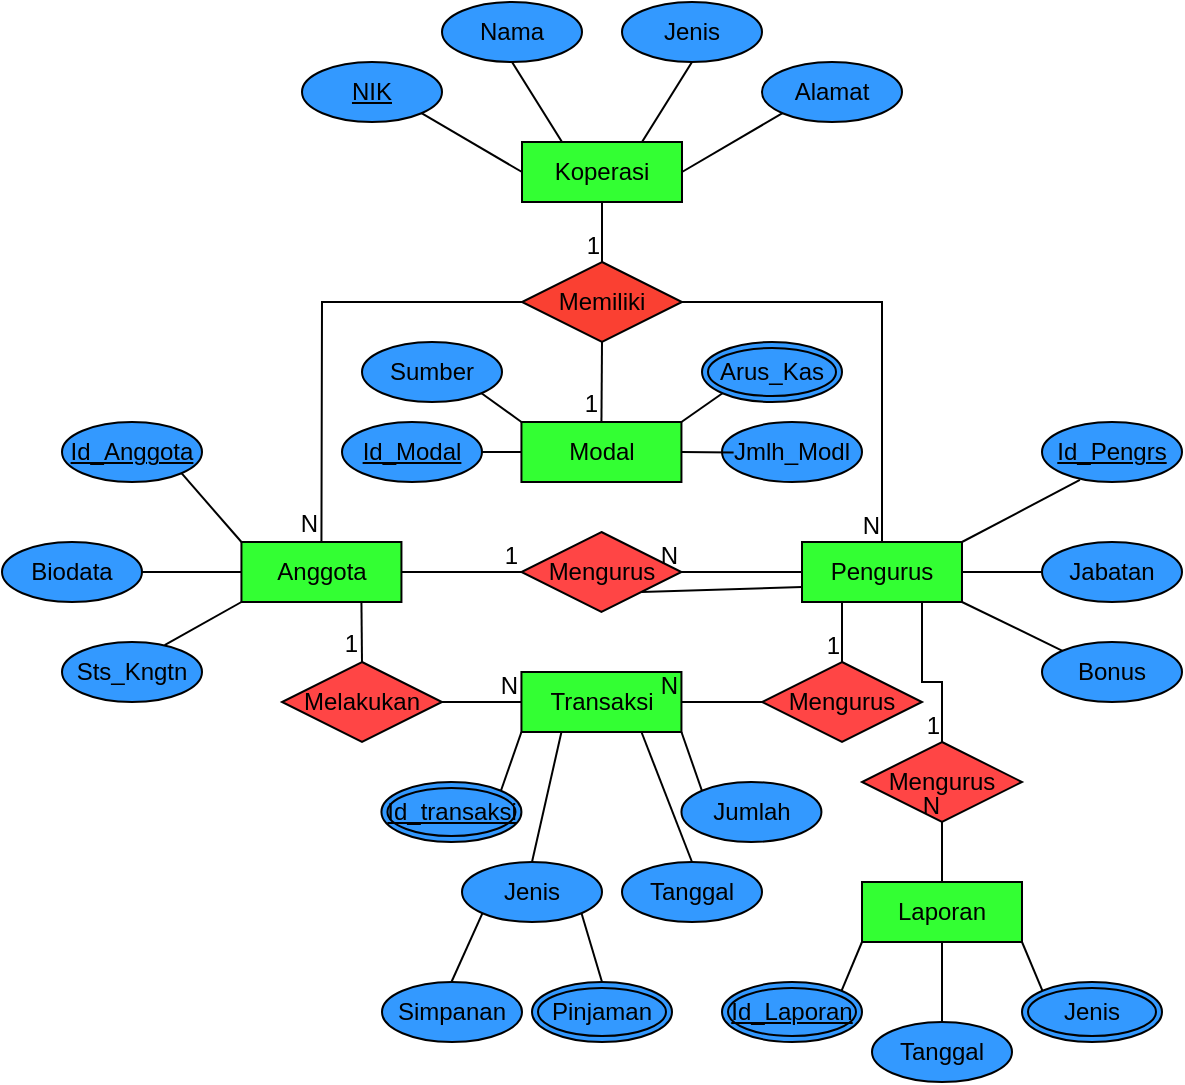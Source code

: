 <mxfile version="24.8.4">
  <diagram name="Halaman-1" id="Y80M56ZSuJKKFgf_Gu2e">
    <mxGraphModel dx="1216" dy="539" grid="1" gridSize="10" guides="1" tooltips="1" connect="1" arrows="1" fold="1" page="1" pageScale="1" pageWidth="827" pageHeight="1169" math="0" shadow="0">
      <root>
        <mxCell id="0" />
        <mxCell id="1" parent="0" />
        <mxCell id="62EWxUmSz6-aSFfVlWEd-33" value="Koperasi" style="whiteSpace=wrap;html=1;align=center;fillColor=#33FF33;" parent="1" vertex="1">
          <mxGeometry x="360" y="110" width="80" height="30" as="geometry" />
        </mxCell>
        <mxCell id="62EWxUmSz6-aSFfVlWEd-50" value="Anggota" style="whiteSpace=wrap;html=1;align=center;fillColor=#33FF33;" parent="1" vertex="1">
          <mxGeometry x="219.72" y="310" width="80" height="30" as="geometry" />
        </mxCell>
        <mxCell id="62EWxUmSz6-aSFfVlWEd-73" value="Modal" style="whiteSpace=wrap;html=1;align=center;fillColor=#33FF33;" parent="1" vertex="1">
          <mxGeometry x="359.72" y="250" width="80" height="30" as="geometry" />
        </mxCell>
        <mxCell id="62EWxUmSz6-aSFfVlWEd-84" value="Transaksi" style="whiteSpace=wrap;html=1;align=center;fillColor=#33FF33;" parent="1" vertex="1">
          <mxGeometry x="359.72" y="375" width="80" height="30" as="geometry" />
        </mxCell>
        <mxCell id="62EWxUmSz6-aSFfVlWEd-98" value="Laporan" style="whiteSpace=wrap;html=1;align=center;fillColor=#33FF33;" parent="1" vertex="1">
          <mxGeometry x="530" y="480" width="80" height="30" as="geometry" />
        </mxCell>
        <mxCell id="62EWxUmSz6-aSFfVlWEd-51" value="Pengurus" style="whiteSpace=wrap;html=1;align=center;fillColor=#33FF33;" parent="1" vertex="1">
          <mxGeometry x="500" y="310" width="80" height="30" as="geometry" />
        </mxCell>
        <mxCell id="62EWxUmSz6-aSFfVlWEd-34" value="NIK" style="ellipse;whiteSpace=wrap;html=1;align=center;fontStyle=4;fillColor=#3399FF;" parent="1" vertex="1">
          <mxGeometry x="250" y="70" width="70" height="30" as="geometry" />
        </mxCell>
        <mxCell id="62EWxUmSz6-aSFfVlWEd-36" value="Jenis" style="ellipse;whiteSpace=wrap;html=1;align=center;fontStyle=0;fillColor=#3399FF;" parent="1" vertex="1">
          <mxGeometry x="410" y="40" width="70" height="30" as="geometry" />
        </mxCell>
        <mxCell id="62EWxUmSz6-aSFfVlWEd-38" value="Alamat" style="ellipse;whiteSpace=wrap;html=1;align=center;fontStyle=0;fillColor=#3399FF;" parent="1" vertex="1">
          <mxGeometry x="480" y="70" width="70" height="30" as="geometry" />
        </mxCell>
        <mxCell id="62EWxUmSz6-aSFfVlWEd-53" value="Id_Pengrs" style="ellipse;whiteSpace=wrap;html=1;align=center;fontStyle=4;fillColor=#3399FF;" parent="1" vertex="1">
          <mxGeometry x="620" y="250" width="70" height="30" as="geometry" />
        </mxCell>
        <mxCell id="62EWxUmSz6-aSFfVlWEd-76" value="Id_Modal" style="ellipse;whiteSpace=wrap;html=1;align=center;fontStyle=4;fillColor=#3399FF;" parent="1" vertex="1">
          <mxGeometry x="270" y="250" width="70" height="30" as="geometry" />
        </mxCell>
        <mxCell id="62EWxUmSz6-aSFfVlWEd-101" value="Id_Anggota" style="ellipse;whiteSpace=wrap;html=1;align=center;fontStyle=4;fillColor=#3399FF;" parent="1" vertex="1">
          <mxGeometry x="130" y="250" width="70" height="30" as="geometry" />
        </mxCell>
        <mxCell id="62EWxUmSz6-aSFfVlWEd-55" value="Bonus" style="ellipse;whiteSpace=wrap;html=1;align=center;fontStyle=0;fillColor=#3399FF;" parent="1" vertex="1">
          <mxGeometry x="620" y="360" width="70" height="30" as="geometry" />
        </mxCell>
        <mxCell id="62EWxUmSz6-aSFfVlWEd-119" value="Id_transaksi" style="ellipse;shape=doubleEllipse;margin=3;whiteSpace=wrap;html=1;align=center;fillColor=#3399FF;fontStyle=4" parent="1" vertex="1">
          <mxGeometry x="289.72" y="430" width="70" height="30" as="geometry" />
        </mxCell>
        <mxCell id="62EWxUmSz6-aSFfVlWEd-111" value="Tanggal" style="ellipse;whiteSpace=wrap;html=1;align=center;fontStyle=0;fillColor=#3399FF;" parent="1" vertex="1">
          <mxGeometry x="410" y="470" width="70" height="30" as="geometry" />
        </mxCell>
        <mxCell id="62EWxUmSz6-aSFfVlWEd-112" value="Jumlah" style="ellipse;whiteSpace=wrap;html=1;align=center;fontStyle=0;fillColor=#3399FF;" parent="1" vertex="1">
          <mxGeometry x="439.72" y="430" width="70" height="30" as="geometry" />
        </mxCell>
        <mxCell id="62EWxUmSz6-aSFfVlWEd-121" value="Id_Laporan" style="ellipse;shape=doubleEllipse;margin=3;whiteSpace=wrap;html=1;align=center;fillColor=#3399FF;fontStyle=4" parent="1" vertex="1">
          <mxGeometry x="460" y="530" width="70" height="30" as="geometry" />
        </mxCell>
        <mxCell id="62EWxUmSz6-aSFfVlWEd-123" value="Tanggal" style="ellipse;whiteSpace=wrap;html=1;align=center;fontStyle=0;fillColor=#3399FF;" parent="1" vertex="1">
          <mxGeometry x="535" y="550" width="70" height="30" as="geometry" />
        </mxCell>
        <mxCell id="62EWxUmSz6-aSFfVlWEd-78" value="Jmlh_Modl" style="ellipse;whiteSpace=wrap;html=1;align=center;fontStyle=0;fillColor=#3399FF;" parent="1" vertex="1">
          <mxGeometry x="460" y="250" width="70" height="30" as="geometry" />
        </mxCell>
        <mxCell id="62EWxUmSz6-aSFfVlWEd-39" value="Nama" style="ellipse;whiteSpace=wrap;html=1;align=center;fontStyle=0;fillColor=#3399FF;" parent="1" vertex="1">
          <mxGeometry x="320" y="40" width="70" height="30" as="geometry" />
        </mxCell>
        <mxCell id="62EWxUmSz6-aSFfVlWEd-35" style="edgeStyle=orthogonalEdgeStyle;rounded=0;orthogonalLoop=1;jettySize=auto;html=1;exitX=0.5;exitY=1;exitDx=0;exitDy=0;" parent="1" source="62EWxUmSz6-aSFfVlWEd-34" target="62EWxUmSz6-aSFfVlWEd-34" edge="1">
          <mxGeometry relative="1" as="geometry" />
        </mxCell>
        <mxCell id="62EWxUmSz6-aSFfVlWEd-41" value="" style="endArrow=none;html=1;rounded=0;exitX=1;exitY=1;exitDx=0;exitDy=0;entryX=0;entryY=0.5;entryDx=0;entryDy=0;" parent="1" source="62EWxUmSz6-aSFfVlWEd-34" target="62EWxUmSz6-aSFfVlWEd-33" edge="1">
          <mxGeometry relative="1" as="geometry">
            <mxPoint x="350" y="190" as="sourcePoint" />
            <mxPoint x="510" y="190" as="targetPoint" />
          </mxGeometry>
        </mxCell>
        <mxCell id="62EWxUmSz6-aSFfVlWEd-104" value="" style="endArrow=none;html=1;rounded=0;exitX=1;exitY=1;exitDx=0;exitDy=0;entryX=0;entryY=0;entryDx=0;entryDy=0;" parent="1" source="62EWxUmSz6-aSFfVlWEd-101" target="62EWxUmSz6-aSFfVlWEd-50" edge="1">
          <mxGeometry relative="1" as="geometry">
            <mxPoint x="320" y="105" as="sourcePoint" />
            <mxPoint x="370" y="135" as="targetPoint" />
          </mxGeometry>
        </mxCell>
        <mxCell id="62EWxUmSz6-aSFfVlWEd-105" value="" style="endArrow=none;html=1;rounded=0;exitX=1;exitY=0.5;exitDx=0;exitDy=0;entryX=0;entryY=0.5;entryDx=0;entryDy=0;" parent="1" source="62EWxUmSz6-aSFfVlWEd-102" target="62EWxUmSz6-aSFfVlWEd-50" edge="1">
          <mxGeometry relative="1" as="geometry">
            <mxPoint x="215" y="300" as="sourcePoint" />
            <mxPoint x="230" y="320" as="targetPoint" />
          </mxGeometry>
        </mxCell>
        <mxCell id="62EWxUmSz6-aSFfVlWEd-106" value="" style="endArrow=none;html=1;rounded=0;exitX=0.733;exitY=0.054;exitDx=0;exitDy=0;entryX=0;entryY=1;entryDx=0;entryDy=0;exitPerimeter=0;" parent="1" source="62EWxUmSz6-aSFfVlWEd-103" target="62EWxUmSz6-aSFfVlWEd-50" edge="1">
          <mxGeometry relative="1" as="geometry">
            <mxPoint x="170" y="310" as="sourcePoint" />
            <mxPoint x="230" y="335" as="targetPoint" />
          </mxGeometry>
        </mxCell>
        <mxCell id="62EWxUmSz6-aSFfVlWEd-113" value="" style="endArrow=none;html=1;rounded=0;exitX=0.5;exitY=0;exitDx=0;exitDy=0;entryX=0;entryY=1;entryDx=0;entryDy=0;" parent="1" target="62EWxUmSz6-aSFfVlWEd-110" edge="1">
          <mxGeometry relative="1" as="geometry">
            <mxPoint x="324.72" y="530" as="sourcePoint" />
            <mxPoint x="360" y="540" as="targetPoint" />
          </mxGeometry>
        </mxCell>
        <mxCell id="62EWxUmSz6-aSFfVlWEd-120" value="" style="endArrow=none;html=1;rounded=0;exitX=1;exitY=0;exitDx=0;exitDy=0;entryX=0;entryY=1;entryDx=0;entryDy=0;" parent="1" source="62EWxUmSz6-aSFfVlWEd-119" target="62EWxUmSz6-aSFfVlWEd-84" edge="1">
          <mxGeometry relative="1" as="geometry">
            <mxPoint x="181.28" y="367" as="sourcePoint" />
            <mxPoint x="360" y="400" as="targetPoint" />
          </mxGeometry>
        </mxCell>
        <mxCell id="62EWxUmSz6-aSFfVlWEd-118" value="" style="endArrow=none;html=1;rounded=0;exitX=0.5;exitY=0;exitDx=0;exitDy=0;entryX=1;entryY=1;entryDx=0;entryDy=0;" parent="1" target="62EWxUmSz6-aSFfVlWEd-110" edge="1">
          <mxGeometry relative="1" as="geometry">
            <mxPoint x="400" y="530" as="sourcePoint" />
            <mxPoint x="415" y="495" as="targetPoint" />
          </mxGeometry>
        </mxCell>
        <mxCell id="62EWxUmSz6-aSFfVlWEd-128" value="" style="endArrow=none;html=1;rounded=0;exitX=1;exitY=0;exitDx=0;exitDy=0;entryX=0;entryY=1;entryDx=0;entryDy=0;" parent="1" source="62EWxUmSz6-aSFfVlWEd-121" target="62EWxUmSz6-aSFfVlWEd-98" edge="1">
          <mxGeometry relative="1" as="geometry">
            <mxPoint x="410" y="540" as="sourcePoint" />
            <mxPoint x="400" y="505" as="targetPoint" />
          </mxGeometry>
        </mxCell>
        <mxCell id="62EWxUmSz6-aSFfVlWEd-129" value="" style="endArrow=none;html=1;rounded=0;exitX=0.5;exitY=0;exitDx=0;exitDy=0;entryX=0.5;entryY=1;entryDx=0;entryDy=0;" parent="1" source="62EWxUmSz6-aSFfVlWEd-123" target="62EWxUmSz6-aSFfVlWEd-98" edge="1">
          <mxGeometry relative="1" as="geometry">
            <mxPoint x="530" y="545" as="sourcePoint" />
            <mxPoint x="540" y="520" as="targetPoint" />
          </mxGeometry>
        </mxCell>
        <mxCell id="62EWxUmSz6-aSFfVlWEd-133" value="" style="endArrow=none;html=1;rounded=0;exitX=0;exitY=0;exitDx=0;exitDy=0;entryX=1;entryY=1;entryDx=0;entryDy=0;" parent="1" source="62EWxUmSz6-aSFfVlWEd-132" target="62EWxUmSz6-aSFfVlWEd-98" edge="1">
          <mxGeometry relative="1" as="geometry">
            <mxPoint x="580" y="560" as="sourcePoint" />
            <mxPoint x="580" y="520" as="targetPoint" />
          </mxGeometry>
        </mxCell>
        <mxCell id="62EWxUmSz6-aSFfVlWEd-114" value="" style="endArrow=none;html=1;rounded=0;exitX=0.5;exitY=0;exitDx=0;exitDy=0;entryX=0.25;entryY=1;entryDx=0;entryDy=0;" parent="1" source="62EWxUmSz6-aSFfVlWEd-110" target="62EWxUmSz6-aSFfVlWEd-84" edge="1">
          <mxGeometry relative="1" as="geometry">
            <mxPoint x="360" y="445" as="sourcePoint" />
            <mxPoint x="370" y="415" as="targetPoint" />
          </mxGeometry>
        </mxCell>
        <mxCell id="62EWxUmSz6-aSFfVlWEd-115" value="" style="endArrow=none;html=1;rounded=0;exitX=0.5;exitY=0;exitDx=0;exitDy=0;entryX=0.75;entryY=1;entryDx=0;entryDy=0;" parent="1" source="62EWxUmSz6-aSFfVlWEd-111" target="62EWxUmSz6-aSFfVlWEd-84" edge="1">
          <mxGeometry relative="1" as="geometry">
            <mxPoint x="375" y="480" as="sourcePoint" />
            <mxPoint x="390" y="415" as="targetPoint" />
          </mxGeometry>
        </mxCell>
        <mxCell id="62EWxUmSz6-aSFfVlWEd-116" value="" style="endArrow=none;html=1;rounded=0;exitX=0;exitY=0;exitDx=0;exitDy=0;entryX=1;entryY=1;entryDx=0;entryDy=0;" parent="1" source="62EWxUmSz6-aSFfVlWEd-112" target="62EWxUmSz6-aSFfVlWEd-84" edge="1">
          <mxGeometry relative="1" as="geometry">
            <mxPoint x="455" y="480" as="sourcePoint" />
            <mxPoint x="440" y="410" as="targetPoint" />
          </mxGeometry>
        </mxCell>
        <mxCell id="62EWxUmSz6-aSFfVlWEd-42" value="" style="endArrow=none;html=1;rounded=0;exitX=0.5;exitY=1;exitDx=0;exitDy=0;entryX=0.25;entryY=0;entryDx=0;entryDy=0;" parent="1" source="62EWxUmSz6-aSFfVlWEd-39" target="62EWxUmSz6-aSFfVlWEd-33" edge="1">
          <mxGeometry relative="1" as="geometry">
            <mxPoint x="350" y="190" as="sourcePoint" />
            <mxPoint x="510" y="190" as="targetPoint" />
          </mxGeometry>
        </mxCell>
        <mxCell id="62EWxUmSz6-aSFfVlWEd-43" value="" style="endArrow=none;html=1;rounded=0;entryX=1;entryY=0.5;entryDx=0;entryDy=0;exitX=0;exitY=1;exitDx=0;exitDy=0;" parent="1" source="62EWxUmSz6-aSFfVlWEd-38" target="62EWxUmSz6-aSFfVlWEd-33" edge="1">
          <mxGeometry relative="1" as="geometry">
            <mxPoint x="488" y="100" as="sourcePoint" />
            <mxPoint x="510" y="190" as="targetPoint" />
          </mxGeometry>
        </mxCell>
        <mxCell id="62EWxUmSz6-aSFfVlWEd-44" value="" style="endArrow=none;html=1;rounded=0;exitX=0.5;exitY=1;exitDx=0;exitDy=0;entryX=0.75;entryY=0;entryDx=0;entryDy=0;" parent="1" source="62EWxUmSz6-aSFfVlWEd-36" target="62EWxUmSz6-aSFfVlWEd-33" edge="1">
          <mxGeometry relative="1" as="geometry">
            <mxPoint x="350" y="190" as="sourcePoint" />
            <mxPoint x="510" y="190" as="targetPoint" />
          </mxGeometry>
        </mxCell>
        <mxCell id="62EWxUmSz6-aSFfVlWEd-45" value="Memiliki" style="shape=rhombus;perimeter=rhombusPerimeter;whiteSpace=wrap;html=1;align=center;fillColor=#FA4032;" parent="1" vertex="1">
          <mxGeometry x="360" y="170" width="80" height="40" as="geometry" />
        </mxCell>
        <mxCell id="62EWxUmSz6-aSFfVlWEd-67" value="Mengurus" style="shape=rhombus;perimeter=rhombusPerimeter;whiteSpace=wrap;html=1;align=center;fillColor=#FF4545;" parent="1" vertex="1">
          <mxGeometry x="359.72" y="305" width="80" height="40" as="geometry" />
        </mxCell>
        <mxCell id="62EWxUmSz6-aSFfVlWEd-85" value="Mengurus" style="shape=rhombus;perimeter=rhombusPerimeter;whiteSpace=wrap;html=1;align=center;fillColor=#FF4545;" parent="1" vertex="1">
          <mxGeometry x="480" y="370" width="80" height="40" as="geometry" />
        </mxCell>
        <mxCell id="62EWxUmSz6-aSFfVlWEd-95" value="Mengurus" style="shape=rhombus;perimeter=rhombusPerimeter;whiteSpace=wrap;html=1;align=center;fillColor=#FF4545;" parent="1" vertex="1">
          <mxGeometry x="530" y="410" width="80" height="40" as="geometry" />
        </mxCell>
        <mxCell id="62EWxUmSz6-aSFfVlWEd-86" value="Melakukan" style="shape=rhombus;perimeter=rhombusPerimeter;whiteSpace=wrap;html=1;align=center;fillColor=#FF4545;" parent="1" vertex="1">
          <mxGeometry x="240.0" y="370" width="80" height="40" as="geometry" />
        </mxCell>
        <mxCell id="62EWxUmSz6-aSFfVlWEd-46" value="" style="endArrow=none;html=1;rounded=0;exitX=0.5;exitY=1;exitDx=0;exitDy=0;entryX=0.5;entryY=0;entryDx=0;entryDy=0;" parent="1" source="62EWxUmSz6-aSFfVlWEd-33" target="62EWxUmSz6-aSFfVlWEd-45" edge="1">
          <mxGeometry relative="1" as="geometry">
            <mxPoint x="340" y="220" as="sourcePoint" />
            <mxPoint x="500" y="220" as="targetPoint" />
          </mxGeometry>
        </mxCell>
        <mxCell id="62EWxUmSz6-aSFfVlWEd-47" value="1" style="resizable=0;html=1;whiteSpace=wrap;align=right;verticalAlign=bottom;" parent="62EWxUmSz6-aSFfVlWEd-46" connectable="0" vertex="1">
          <mxGeometry x="1" relative="1" as="geometry" />
        </mxCell>
        <mxCell id="62EWxUmSz6-aSFfVlWEd-52" value="Jabatan" style="ellipse;whiteSpace=wrap;html=1;align=center;fontStyle=0;fillColor=#3399FF;" parent="1" vertex="1">
          <mxGeometry x="620" y="310" width="70" height="30" as="geometry" />
        </mxCell>
        <mxCell id="62EWxUmSz6-aSFfVlWEd-132" value="Jenis" style="ellipse;shape=doubleEllipse;margin=3;whiteSpace=wrap;html=1;align=center;fillColor=#3399FF;" parent="1" vertex="1">
          <mxGeometry x="610" y="530" width="70" height="30" as="geometry" />
        </mxCell>
        <mxCell id="62EWxUmSz6-aSFfVlWEd-110" value="Jenis" style="ellipse;whiteSpace=wrap;html=1;align=center;fontStyle=0;fillColor=#3399FF;" parent="1" vertex="1">
          <mxGeometry x="330" y="470" width="70" height="30" as="geometry" />
        </mxCell>
        <mxCell id="5JjsfmcTFtYj6niKm7DO-1" value="Simpanan" style="ellipse;whiteSpace=wrap;html=1;align=center;fontStyle=0;fillColor=#3399FF;" parent="1" vertex="1">
          <mxGeometry x="290" y="530" width="70" height="30" as="geometry" />
        </mxCell>
        <mxCell id="5JjsfmcTFtYj6niKm7DO-2" value="Pinjaman" style="ellipse;shape=doubleEllipse;margin=3;whiteSpace=wrap;html=1;align=center;fillColor=#3399FF;" parent="1" vertex="1">
          <mxGeometry x="365" y="530" width="70" height="30" as="geometry" />
        </mxCell>
        <mxCell id="62EWxUmSz6-aSFfVlWEd-102" value="Biodata" style="ellipse;whiteSpace=wrap;html=1;align=center;fontStyle=0;fillColor=#3399FF;" parent="1" vertex="1">
          <mxGeometry x="100" y="310" width="70" height="30" as="geometry" />
        </mxCell>
        <mxCell id="62EWxUmSz6-aSFfVlWEd-103" value="Sts_Kngtn" style="ellipse;whiteSpace=wrap;html=1;align=center;fontStyle=0;fillColor=#3399FF;" parent="1" vertex="1">
          <mxGeometry x="130" y="360" width="70" height="30" as="geometry" />
        </mxCell>
        <mxCell id="62EWxUmSz6-aSFfVlWEd-79" value="Arus_Kas" style="ellipse;shape=doubleEllipse;margin=3;whiteSpace=wrap;html=1;align=center;fillColor=#3399FF;" parent="1" vertex="1">
          <mxGeometry x="450" y="210" width="70" height="30" as="geometry" />
        </mxCell>
        <mxCell id="62EWxUmSz6-aSFfVlWEd-77" value="Sumber" style="ellipse;whiteSpace=wrap;html=1;align=center;fontStyle=0;fillColor=#3399FF;" parent="1" vertex="1">
          <mxGeometry x="280" y="210" width="70" height="30" as="geometry" />
        </mxCell>
        <mxCell id="62EWxUmSz6-aSFfVlWEd-57" value="" style="endArrow=none;html=1;rounded=0;entryX=0.5;entryY=0;entryDx=0;entryDy=0;exitX=0;exitY=0.5;exitDx=0;exitDy=0;" parent="1" source="62EWxUmSz6-aSFfVlWEd-45" target="62EWxUmSz6-aSFfVlWEd-50" edge="1">
          <mxGeometry relative="1" as="geometry">
            <mxPoint x="320" y="190" as="sourcePoint" />
            <mxPoint x="310" y="190" as="targetPoint" />
            <Array as="points">
              <mxPoint x="260" y="190" />
            </Array>
          </mxGeometry>
        </mxCell>
        <mxCell id="62EWxUmSz6-aSFfVlWEd-58" value="N" style="resizable=0;html=1;whiteSpace=wrap;align=right;verticalAlign=bottom;" parent="62EWxUmSz6-aSFfVlWEd-57" connectable="0" vertex="1">
          <mxGeometry x="1" relative="1" as="geometry" />
        </mxCell>
        <mxCell id="62EWxUmSz6-aSFfVlWEd-59" value="" style="endArrow=none;html=1;rounded=0;exitX=1;exitY=0.5;exitDx=0;exitDy=0;entryX=0.5;entryY=0;entryDx=0;entryDy=0;" parent="1" source="62EWxUmSz6-aSFfVlWEd-45" target="62EWxUmSz6-aSFfVlWEd-51" edge="1">
          <mxGeometry relative="1" as="geometry">
            <mxPoint x="450" y="190" as="sourcePoint" />
            <mxPoint x="510" y="190" as="targetPoint" />
            <Array as="points">
              <mxPoint x="540" y="190" />
            </Array>
          </mxGeometry>
        </mxCell>
        <mxCell id="62EWxUmSz6-aSFfVlWEd-60" value="N" style="resizable=0;html=1;whiteSpace=wrap;align=right;verticalAlign=bottom;" parent="62EWxUmSz6-aSFfVlWEd-59" connectable="0" vertex="1">
          <mxGeometry x="1" relative="1" as="geometry" />
        </mxCell>
        <mxCell id="62EWxUmSz6-aSFfVlWEd-62" value="" style="endArrow=none;html=1;rounded=0;entryX=0.271;entryY=0.965;entryDx=0;entryDy=0;exitX=1;exitY=0;exitDx=0;exitDy=0;entryPerimeter=0;" parent="1" source="62EWxUmSz6-aSFfVlWEd-51" target="62EWxUmSz6-aSFfVlWEd-53" edge="1">
          <mxGeometry relative="1" as="geometry">
            <mxPoint x="400" y="295" as="sourcePoint" />
            <mxPoint x="630.148" y="290.562" as="targetPoint" />
            <Array as="points" />
          </mxGeometry>
        </mxCell>
        <mxCell id="62EWxUmSz6-aSFfVlWEd-63" value="" style="endArrow=none;html=1;rounded=0;entryX=0;entryY=0.5;entryDx=0;entryDy=0;exitX=1;exitY=0.5;exitDx=0;exitDy=0;" parent="1" source="62EWxUmSz6-aSFfVlWEd-51" target="62EWxUmSz6-aSFfVlWEd-52" edge="1">
          <mxGeometry relative="1" as="geometry">
            <mxPoint x="400" y="295" as="sourcePoint" />
            <mxPoint x="560" y="295" as="targetPoint" />
          </mxGeometry>
        </mxCell>
        <mxCell id="62EWxUmSz6-aSFfVlWEd-64" value="" style="endArrow=none;html=1;rounded=0;entryX=0;entryY=0;entryDx=0;entryDy=0;exitX=1;exitY=1;exitDx=0;exitDy=0;" parent="1" source="62EWxUmSz6-aSFfVlWEd-51" target="62EWxUmSz6-aSFfVlWEd-55" edge="1">
          <mxGeometry relative="1" as="geometry">
            <mxPoint x="400" y="295" as="sourcePoint" />
            <mxPoint x="560" y="295" as="targetPoint" />
          </mxGeometry>
        </mxCell>
        <mxCell id="62EWxUmSz6-aSFfVlWEd-68" value="" style="endArrow=none;html=1;rounded=0;exitX=1;exitY=0.5;exitDx=0;exitDy=0;" parent="1" source="62EWxUmSz6-aSFfVlWEd-50" edge="1">
          <mxGeometry relative="1" as="geometry">
            <mxPoint x="419.72" y="320" as="sourcePoint" />
            <mxPoint x="359.72" y="325" as="targetPoint" />
          </mxGeometry>
        </mxCell>
        <mxCell id="62EWxUmSz6-aSFfVlWEd-69" value="1" style="resizable=0;html=1;whiteSpace=wrap;align=right;verticalAlign=bottom;" parent="62EWxUmSz6-aSFfVlWEd-68" connectable="0" vertex="1">
          <mxGeometry x="1" relative="1" as="geometry" />
        </mxCell>
        <mxCell id="62EWxUmSz6-aSFfVlWEd-87" value="" style="endArrow=none;html=1;rounded=0;exitX=0.75;exitY=1;exitDx=0;exitDy=0;entryX=0.5;entryY=0;entryDx=0;entryDy=0;" parent="1" source="62EWxUmSz6-aSFfVlWEd-50" target="62EWxUmSz6-aSFfVlWEd-86" edge="1">
          <mxGeometry relative="1" as="geometry">
            <mxPoint x="310" y="335" as="sourcePoint" />
            <mxPoint x="369.72" y="335" as="targetPoint" />
          </mxGeometry>
        </mxCell>
        <mxCell id="62EWxUmSz6-aSFfVlWEd-88" value="1" style="resizable=0;html=1;whiteSpace=wrap;align=right;verticalAlign=bottom;" parent="62EWxUmSz6-aSFfVlWEd-87" connectable="0" vertex="1">
          <mxGeometry x="1" relative="1" as="geometry" />
        </mxCell>
        <mxCell id="62EWxUmSz6-aSFfVlWEd-70" value="" style="endArrow=none;html=1;rounded=0;entryX=1;entryY=0.5;entryDx=0;entryDy=0;exitX=0;exitY=0.5;exitDx=0;exitDy=0;" parent="1" source="62EWxUmSz6-aSFfVlWEd-51" target="62EWxUmSz6-aSFfVlWEd-67" edge="1">
          <mxGeometry relative="1" as="geometry">
            <mxPoint x="430" y="340" as="sourcePoint" />
            <mxPoint x="580" y="240" as="targetPoint" />
          </mxGeometry>
        </mxCell>
        <mxCell id="62EWxUmSz6-aSFfVlWEd-71" value="N" style="resizable=0;html=1;whiteSpace=wrap;align=right;verticalAlign=bottom;" parent="62EWxUmSz6-aSFfVlWEd-70" connectable="0" vertex="1">
          <mxGeometry x="1" relative="1" as="geometry" />
        </mxCell>
        <mxCell id="62EWxUmSz6-aSFfVlWEd-89" value="" style="endArrow=none;html=1;rounded=0;entryX=0;entryY=0.5;entryDx=0;entryDy=0;exitX=1;exitY=0.5;exitDx=0;exitDy=0;" parent="1" source="62EWxUmSz6-aSFfVlWEd-86" target="62EWxUmSz6-aSFfVlWEd-84" edge="1">
          <mxGeometry relative="1" as="geometry">
            <mxPoint x="510" y="335" as="sourcePoint" />
            <mxPoint x="450" y="335" as="targetPoint" />
          </mxGeometry>
        </mxCell>
        <mxCell id="62EWxUmSz6-aSFfVlWEd-90" value="N" style="resizable=0;html=1;whiteSpace=wrap;align=right;verticalAlign=bottom;" parent="62EWxUmSz6-aSFfVlWEd-89" connectable="0" vertex="1">
          <mxGeometry x="1" relative="1" as="geometry" />
        </mxCell>
        <mxCell id="62EWxUmSz6-aSFfVlWEd-91" value="" style="endArrow=none;html=1;rounded=0;exitX=0;exitY=0.5;exitDx=0;exitDy=0;entryX=1;entryY=0.5;entryDx=0;entryDy=0;" parent="1" source="62EWxUmSz6-aSFfVlWEd-85" target="62EWxUmSz6-aSFfVlWEd-84" edge="1">
          <mxGeometry relative="1" as="geometry">
            <mxPoint x="310" y="400" as="sourcePoint" />
            <mxPoint x="460" y="400" as="targetPoint" />
          </mxGeometry>
        </mxCell>
        <mxCell id="62EWxUmSz6-aSFfVlWEd-92" value="N" style="resizable=0;html=1;whiteSpace=wrap;align=right;verticalAlign=bottom;" parent="62EWxUmSz6-aSFfVlWEd-91" connectable="0" vertex="1">
          <mxGeometry x="1" relative="1" as="geometry" />
        </mxCell>
        <mxCell id="62EWxUmSz6-aSFfVlWEd-99" value="" style="endArrow=none;html=1;rounded=0;exitX=0.5;exitY=0;exitDx=0;exitDy=0;entryX=0.5;entryY=1;entryDx=0;entryDy=0;align=left;fontStyle=0;verticalAlign=top;" parent="1" source="62EWxUmSz6-aSFfVlWEd-98" target="62EWxUmSz6-aSFfVlWEd-95" edge="1">
          <mxGeometry relative="1" as="geometry">
            <mxPoint x="490" y="400" as="sourcePoint" />
            <mxPoint x="450" y="400" as="targetPoint" />
          </mxGeometry>
        </mxCell>
        <mxCell id="62EWxUmSz6-aSFfVlWEd-100" value="N" style="resizable=0;html=1;whiteSpace=wrap;align=right;verticalAlign=bottom;" parent="62EWxUmSz6-aSFfVlWEd-99" connectable="0" vertex="1">
          <mxGeometry x="1" relative="1" as="geometry" />
        </mxCell>
        <mxCell id="62EWxUmSz6-aSFfVlWEd-72" value="" style="endArrow=none;html=1;rounded=0;exitX=1;exitY=1;exitDx=0;exitDy=0;entryX=0;entryY=0.75;entryDx=0;entryDy=0;" parent="1" source="62EWxUmSz6-aSFfVlWEd-67" target="62EWxUmSz6-aSFfVlWEd-51" edge="1">
          <mxGeometry relative="1" as="geometry">
            <mxPoint x="420" y="240" as="sourcePoint" />
            <mxPoint x="580" y="240" as="targetPoint" />
          </mxGeometry>
        </mxCell>
        <mxCell id="62EWxUmSz6-aSFfVlWEd-74" value="" style="endArrow=none;html=1;rounded=0;exitX=0.5;exitY=1;exitDx=0;exitDy=0;entryX=0.5;entryY=0;entryDx=0;entryDy=0;" parent="1" source="62EWxUmSz6-aSFfVlWEd-45" target="62EWxUmSz6-aSFfVlWEd-73" edge="1">
          <mxGeometry relative="1" as="geometry">
            <mxPoint x="410" y="270" as="sourcePoint" />
            <mxPoint x="570" y="270" as="targetPoint" />
          </mxGeometry>
        </mxCell>
        <mxCell id="62EWxUmSz6-aSFfVlWEd-75" value="1" style="resizable=0;html=1;whiteSpace=wrap;align=right;verticalAlign=bottom;" parent="62EWxUmSz6-aSFfVlWEd-74" connectable="0" vertex="1">
          <mxGeometry x="1" relative="1" as="geometry" />
        </mxCell>
        <mxCell id="62EWxUmSz6-aSFfVlWEd-93" value="" style="endArrow=none;html=1;rounded=0;exitX=0.25;exitY=1;exitDx=0;exitDy=0;entryX=0.5;entryY=0;entryDx=0;entryDy=0;" parent="1" source="62EWxUmSz6-aSFfVlWEd-51" target="62EWxUmSz6-aSFfVlWEd-85" edge="1">
          <mxGeometry relative="1" as="geometry">
            <mxPoint x="410" y="220" as="sourcePoint" />
            <mxPoint x="410" y="260" as="targetPoint" />
          </mxGeometry>
        </mxCell>
        <mxCell id="62EWxUmSz6-aSFfVlWEd-94" value="1" style="resizable=0;html=1;whiteSpace=wrap;align=right;verticalAlign=bottom;" parent="62EWxUmSz6-aSFfVlWEd-93" connectable="0" vertex="1">
          <mxGeometry x="1" relative="1" as="geometry" />
        </mxCell>
        <mxCell id="62EWxUmSz6-aSFfVlWEd-96" value="" style="endArrow=none;html=1;rounded=0;exitX=0.75;exitY=1;exitDx=0;exitDy=0;entryX=0.5;entryY=0;entryDx=0;entryDy=0;" parent="1" source="62EWxUmSz6-aSFfVlWEd-51" target="62EWxUmSz6-aSFfVlWEd-95" edge="1">
          <mxGeometry relative="1" as="geometry">
            <mxPoint x="530" y="350" as="sourcePoint" />
            <mxPoint x="530" y="380" as="targetPoint" />
            <Array as="points">
              <mxPoint x="560" y="380" />
              <mxPoint x="570" y="380" />
            </Array>
          </mxGeometry>
        </mxCell>
        <mxCell id="62EWxUmSz6-aSFfVlWEd-97" value="1" style="resizable=0;html=1;whiteSpace=wrap;align=right;verticalAlign=bottom;" parent="62EWxUmSz6-aSFfVlWEd-96" connectable="0" vertex="1">
          <mxGeometry x="1" relative="1" as="geometry" />
        </mxCell>
        <mxCell id="62EWxUmSz6-aSFfVlWEd-80" value="" style="endArrow=none;html=1;rounded=0;exitX=1;exitY=0.5;exitDx=0;exitDy=0;entryX=0;entryY=0.5;entryDx=0;entryDy=0;" parent="1" source="62EWxUmSz6-aSFfVlWEd-76" target="62EWxUmSz6-aSFfVlWEd-73" edge="1">
          <mxGeometry relative="1" as="geometry">
            <mxPoint x="410" y="320" as="sourcePoint" />
            <mxPoint x="570" y="320" as="targetPoint" />
          </mxGeometry>
        </mxCell>
        <mxCell id="62EWxUmSz6-aSFfVlWEd-81" value="" style="endArrow=none;html=1;rounded=0;exitX=1;exitY=1;exitDx=0;exitDy=0;entryX=0;entryY=0;entryDx=0;entryDy=0;" parent="1" source="62EWxUmSz6-aSFfVlWEd-77" target="62EWxUmSz6-aSFfVlWEd-73" edge="1">
          <mxGeometry relative="1" as="geometry">
            <mxPoint x="410" y="320" as="sourcePoint" />
            <mxPoint x="570" y="320" as="targetPoint" />
          </mxGeometry>
        </mxCell>
        <mxCell id="62EWxUmSz6-aSFfVlWEd-82" value="" style="endArrow=none;html=1;rounded=0;exitX=0;exitY=1;exitDx=0;exitDy=0;entryX=1;entryY=0;entryDx=0;entryDy=0;" parent="1" source="62EWxUmSz6-aSFfVlWEd-79" target="62EWxUmSz6-aSFfVlWEd-73" edge="1">
          <mxGeometry relative="1" as="geometry">
            <mxPoint x="410" y="320" as="sourcePoint" />
            <mxPoint x="570" y="320" as="targetPoint" />
          </mxGeometry>
        </mxCell>
        <mxCell id="62EWxUmSz6-aSFfVlWEd-83" value="" style="endArrow=none;html=1;rounded=0;exitX=0.083;exitY=0.507;exitDx=0;exitDy=0;exitPerimeter=0;entryX=1;entryY=0.5;entryDx=0;entryDy=0;" parent="1" source="62EWxUmSz6-aSFfVlWEd-78" target="62EWxUmSz6-aSFfVlWEd-73" edge="1">
          <mxGeometry relative="1" as="geometry">
            <mxPoint x="410" y="320" as="sourcePoint" />
            <mxPoint x="570" y="320" as="targetPoint" />
          </mxGeometry>
        </mxCell>
      </root>
    </mxGraphModel>
  </diagram>
</mxfile>
